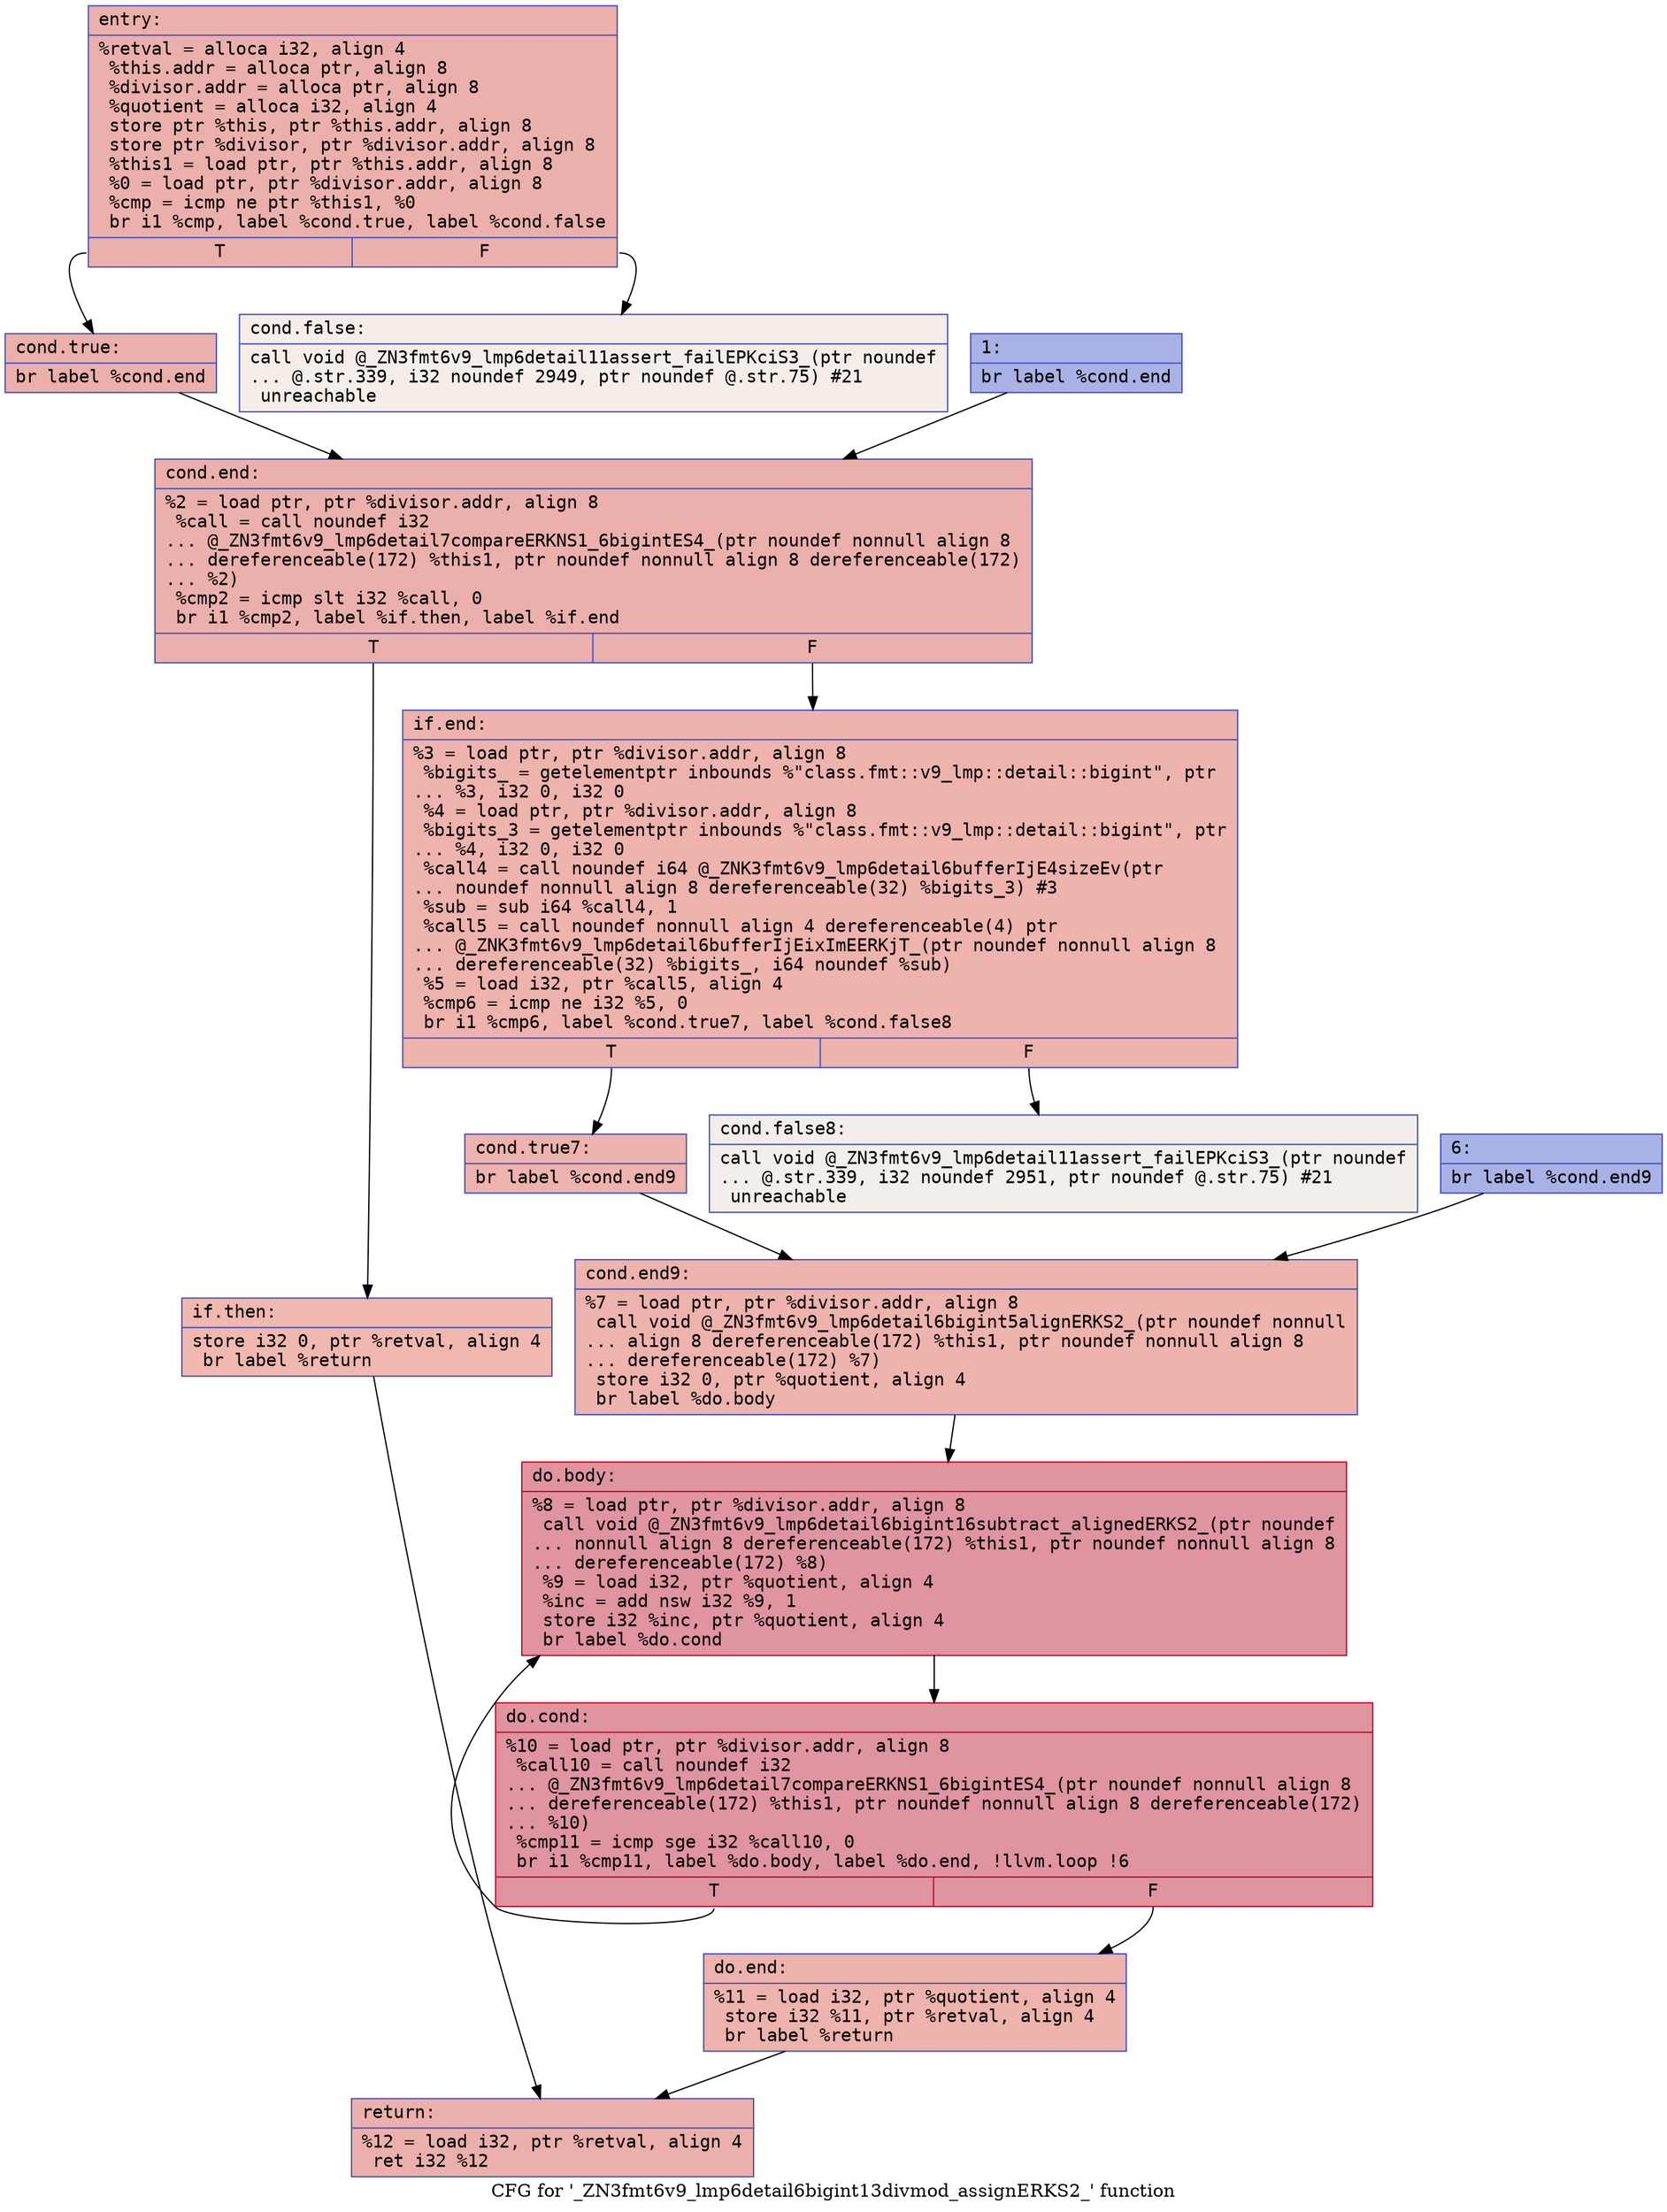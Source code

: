 digraph "CFG for '_ZN3fmt6v9_lmp6detail6bigint13divmod_assignERKS2_' function" {
	label="CFG for '_ZN3fmt6v9_lmp6detail6bigint13divmod_assignERKS2_' function";

	Node0x556bfec4a510 [shape=record,color="#3d50c3ff", style=filled, fillcolor="#d24b4070" fontname="Courier",label="{entry:\l|  %retval = alloca i32, align 4\l  %this.addr = alloca ptr, align 8\l  %divisor.addr = alloca ptr, align 8\l  %quotient = alloca i32, align 4\l  store ptr %this, ptr %this.addr, align 8\l  store ptr %divisor, ptr %divisor.addr, align 8\l  %this1 = load ptr, ptr %this.addr, align 8\l  %0 = load ptr, ptr %divisor.addr, align 8\l  %cmp = icmp ne ptr %this1, %0\l  br i1 %cmp, label %cond.true, label %cond.false\l|{<s0>T|<s1>F}}"];
	Node0x556bfec4a510:s0 -> Node0x556bfec4aa80[tooltip="entry -> cond.true\nProbability 100.00%" ];
	Node0x556bfec4a510:s1 -> Node0x556bfec4ab00[tooltip="entry -> cond.false\nProbability 0.00%" ];
	Node0x556bfec4aa80 [shape=record,color="#3d50c3ff", style=filled, fillcolor="#d24b4070" fontname="Courier",label="{cond.true:\l|  br label %cond.end\l}"];
	Node0x556bfec4aa80 -> Node0x556bfec4ac30[tooltip="cond.true -> cond.end\nProbability 100.00%" ];
	Node0x556bfec4ab00 [shape=record,color="#3d50c3ff", style=filled, fillcolor="#e8d6cc70" fontname="Courier",label="{cond.false:\l|  call void @_ZN3fmt6v9_lmp6detail11assert_failEPKciS3_(ptr noundef\l... @.str.339, i32 noundef 2949, ptr noundef @.str.75) #21\l  unreachable\l}"];
	Node0x556bfec4af60 [shape=record,color="#3d50c3ff", style=filled, fillcolor="#3d50c370" fontname="Courier",label="{1:\l|  br label %cond.end\l}"];
	Node0x556bfec4af60 -> Node0x556bfec4ac30[tooltip="1 -> cond.end\nProbability 100.00%" ];
	Node0x556bfec4ac30 [shape=record,color="#3d50c3ff", style=filled, fillcolor="#d24b4070" fontname="Courier",label="{cond.end:\l|  %2 = load ptr, ptr %divisor.addr, align 8\l  %call = call noundef i32\l... @_ZN3fmt6v9_lmp6detail7compareERKNS1_6bigintES4_(ptr noundef nonnull align 8\l... dereferenceable(172) %this1, ptr noundef nonnull align 8 dereferenceable(172)\l... %2)\l  %cmp2 = icmp slt i32 %call, 0\l  br i1 %cmp2, label %if.then, label %if.end\l|{<s0>T|<s1>F}}"];
	Node0x556bfec4ac30:s0 -> Node0x556bfec4b3e0[tooltip="cond.end -> if.then\nProbability 37.50%" ];
	Node0x556bfec4ac30:s1 -> Node0x556bfec4b450[tooltip="cond.end -> if.end\nProbability 62.50%" ];
	Node0x556bfec4b3e0 [shape=record,color="#3d50c3ff", style=filled, fillcolor="#dc5d4a70" fontname="Courier",label="{if.then:\l|  store i32 0, ptr %retval, align 4\l  br label %return\l}"];
	Node0x556bfec4b3e0 -> Node0x556bfec4b610[tooltip="if.then -> return\nProbability 100.00%" ];
	Node0x556bfec4b450 [shape=record,color="#3d50c3ff", style=filled, fillcolor="#d6524470" fontname="Courier",label="{if.end:\l|  %3 = load ptr, ptr %divisor.addr, align 8\l  %bigits_ = getelementptr inbounds %\"class.fmt::v9_lmp::detail::bigint\", ptr\l... %3, i32 0, i32 0\l  %4 = load ptr, ptr %divisor.addr, align 8\l  %bigits_3 = getelementptr inbounds %\"class.fmt::v9_lmp::detail::bigint\", ptr\l... %4, i32 0, i32 0\l  %call4 = call noundef i64 @_ZNK3fmt6v9_lmp6detail6bufferIjE4sizeEv(ptr\l... noundef nonnull align 8 dereferenceable(32) %bigits_3) #3\l  %sub = sub i64 %call4, 1\l  %call5 = call noundef nonnull align 4 dereferenceable(4) ptr\l... @_ZNK3fmt6v9_lmp6detail6bufferIjEixImEERKjT_(ptr noundef nonnull align 8\l... dereferenceable(32) %bigits_, i64 noundef %sub)\l  %5 = load i32, ptr %call5, align 4\l  %cmp6 = icmp ne i32 %5, 0\l  br i1 %cmp6, label %cond.true7, label %cond.false8\l|{<s0>T|<s1>F}}"];
	Node0x556bfec4b450:s0 -> Node0x556bfec4be80[tooltip="if.end -> cond.true7\nProbability 100.00%" ];
	Node0x556bfec4b450:s1 -> Node0x556bfec4bed0[tooltip="if.end -> cond.false8\nProbability 0.00%" ];
	Node0x556bfec4be80 [shape=record,color="#3d50c3ff", style=filled, fillcolor="#d6524470" fontname="Courier",label="{cond.true7:\l|  br label %cond.end9\l}"];
	Node0x556bfec4be80 -> Node0x556bfec4b2c0[tooltip="cond.true7 -> cond.end9\nProbability 100.00%" ];
	Node0x556bfec4bed0 [shape=record,color="#3d50c3ff", style=filled, fillcolor="#e5d8d170" fontname="Courier",label="{cond.false8:\l|  call void @_ZN3fmt6v9_lmp6detail11assert_failEPKciS3_(ptr noundef\l... @.str.339, i32 noundef 2951, ptr noundef @.str.75) #21\l  unreachable\l}"];
	Node0x556bfec4c440 [shape=record,color="#3d50c3ff", style=filled, fillcolor="#3d50c370" fontname="Courier",label="{6:\l|  br label %cond.end9\l}"];
	Node0x556bfec4c440 -> Node0x556bfec4b2c0[tooltip="6 -> cond.end9\nProbability 100.00%" ];
	Node0x556bfec4b2c0 [shape=record,color="#3d50c3ff", style=filled, fillcolor="#d6524470" fontname="Courier",label="{cond.end9:\l|  %7 = load ptr, ptr %divisor.addr, align 8\l  call void @_ZN3fmt6v9_lmp6detail6bigint5alignERKS2_(ptr noundef nonnull\l... align 8 dereferenceable(172) %this1, ptr noundef nonnull align 8\l... dereferenceable(172) %7)\l  store i32 0, ptr %quotient, align 4\l  br label %do.body\l}"];
	Node0x556bfec4b2c0 -> Node0x556bfec4c7b0[tooltip="cond.end9 -> do.body\nProbability 100.00%" ];
	Node0x556bfec4c7b0 [shape=record,color="#b70d28ff", style=filled, fillcolor="#b70d2870" fontname="Courier",label="{do.body:\l|  %8 = load ptr, ptr %divisor.addr, align 8\l  call void @_ZN3fmt6v9_lmp6detail6bigint16subtract_alignedERKS2_(ptr noundef\l... nonnull align 8 dereferenceable(172) %this1, ptr noundef nonnull align 8\l... dereferenceable(172) %8)\l  %9 = load i32, ptr %quotient, align 4\l  %inc = add nsw i32 %9, 1\l  store i32 %inc, ptr %quotient, align 4\l  br label %do.cond\l}"];
	Node0x556bfec4c7b0 -> Node0x556bfec4cc50[tooltip="do.body -> do.cond\nProbability 100.00%" ];
	Node0x556bfec4cc50 [shape=record,color="#b70d28ff", style=filled, fillcolor="#b70d2870" fontname="Courier",label="{do.cond:\l|  %10 = load ptr, ptr %divisor.addr, align 8\l  %call10 = call noundef i32\l... @_ZN3fmt6v9_lmp6detail7compareERKNS1_6bigintES4_(ptr noundef nonnull align 8\l... dereferenceable(172) %this1, ptr noundef nonnull align 8 dereferenceable(172)\l... %10)\l  %cmp11 = icmp sge i32 %call10, 0\l  br i1 %cmp11, label %do.body, label %do.end, !llvm.loop !6\l|{<s0>T|<s1>F}}"];
	Node0x556bfec4cc50:s0 -> Node0x556bfec4c7b0[tooltip="do.cond -> do.body\nProbability 96.88%" ];
	Node0x556bfec4cc50:s1 -> Node0x556bfec4d010[tooltip="do.cond -> do.end\nProbability 3.12%" ];
	Node0x556bfec4d010 [shape=record,color="#3d50c3ff", style=filled, fillcolor="#d6524470" fontname="Courier",label="{do.end:\l|  %11 = load i32, ptr %quotient, align 4\l  store i32 %11, ptr %retval, align 4\l  br label %return\l}"];
	Node0x556bfec4d010 -> Node0x556bfec4b610[tooltip="do.end -> return\nProbability 100.00%" ];
	Node0x556bfec4b610 [shape=record,color="#3d50c3ff", style=filled, fillcolor="#d24b4070" fontname="Courier",label="{return:\l|  %12 = load i32, ptr %retval, align 4\l  ret i32 %12\l}"];
}
